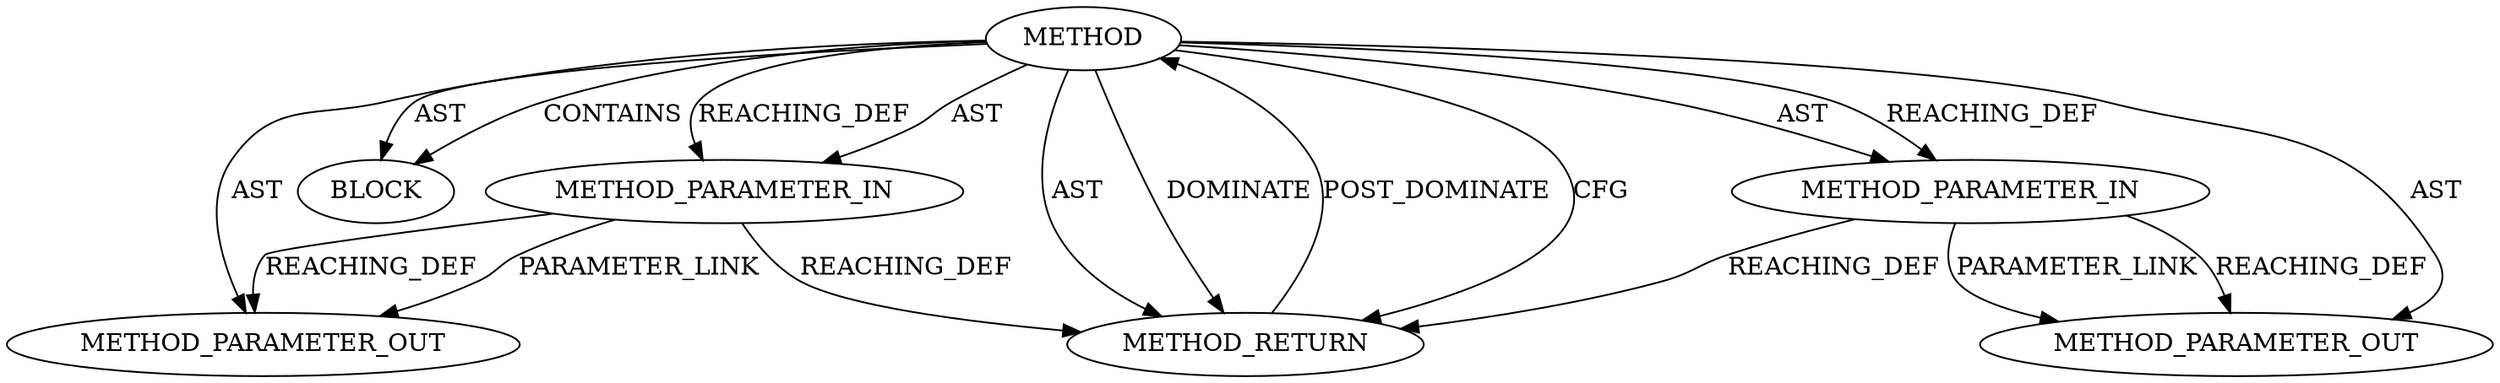 digraph {
  20484 [label=METHOD AST_PARENT_TYPE="NAMESPACE_BLOCK" AST_PARENT_FULL_NAME="<global>" ORDER=0 CODE="<empty>" FULL_NAME="nla_nest_start_noflag" IS_EXTERNAL=true FILENAME="<empty>" SIGNATURE="" NAME="nla_nest_start_noflag"]
  22201 [label=METHOD_PARAMETER_OUT ORDER=2 CODE="p2" IS_VARIADIC=false TYPE_FULL_NAME="ANY" EVALUATION_STRATEGY="BY_VALUE" INDEX=2 NAME="p2"]
  20487 [label=BLOCK ORDER=1 ARGUMENT_INDEX=1 CODE="<empty>" TYPE_FULL_NAME="ANY"]
  20486 [label=METHOD_PARAMETER_IN ORDER=2 CODE="p2" IS_VARIADIC=false TYPE_FULL_NAME="ANY" EVALUATION_STRATEGY="BY_VALUE" INDEX=2 NAME="p2"]
  20488 [label=METHOD_RETURN ORDER=2 CODE="RET" TYPE_FULL_NAME="ANY" EVALUATION_STRATEGY="BY_VALUE"]
  20485 [label=METHOD_PARAMETER_IN ORDER=1 CODE="p1" IS_VARIADIC=false TYPE_FULL_NAME="ANY" EVALUATION_STRATEGY="BY_VALUE" INDEX=1 NAME="p1"]
  22200 [label=METHOD_PARAMETER_OUT ORDER=1 CODE="p1" IS_VARIADIC=false TYPE_FULL_NAME="ANY" EVALUATION_STRATEGY="BY_VALUE" INDEX=1 NAME="p1"]
  20484 -> 20485 [label=AST ]
  20486 -> 20488 [label=REACHING_DEF VARIABLE="p2"]
  20484 -> 20487 [label=AST ]
  20484 -> 20486 [label=REACHING_DEF VARIABLE=""]
  20485 -> 20488 [label=REACHING_DEF VARIABLE="p1"]
  20484 -> 20486 [label=AST ]
  20485 -> 22200 [label=PARAMETER_LINK ]
  20486 -> 22201 [label=REACHING_DEF VARIABLE="p2"]
  20486 -> 22201 [label=PARAMETER_LINK ]
  20484 -> 20487 [label=CONTAINS ]
  20485 -> 22200 [label=REACHING_DEF VARIABLE="p1"]
  20484 -> 22200 [label=AST ]
  20484 -> 20488 [label=AST ]
  20484 -> 20488 [label=DOMINATE ]
  20484 -> 22201 [label=AST ]
  20488 -> 20484 [label=POST_DOMINATE ]
  20484 -> 20485 [label=REACHING_DEF VARIABLE=""]
  20484 -> 20488 [label=CFG ]
}
